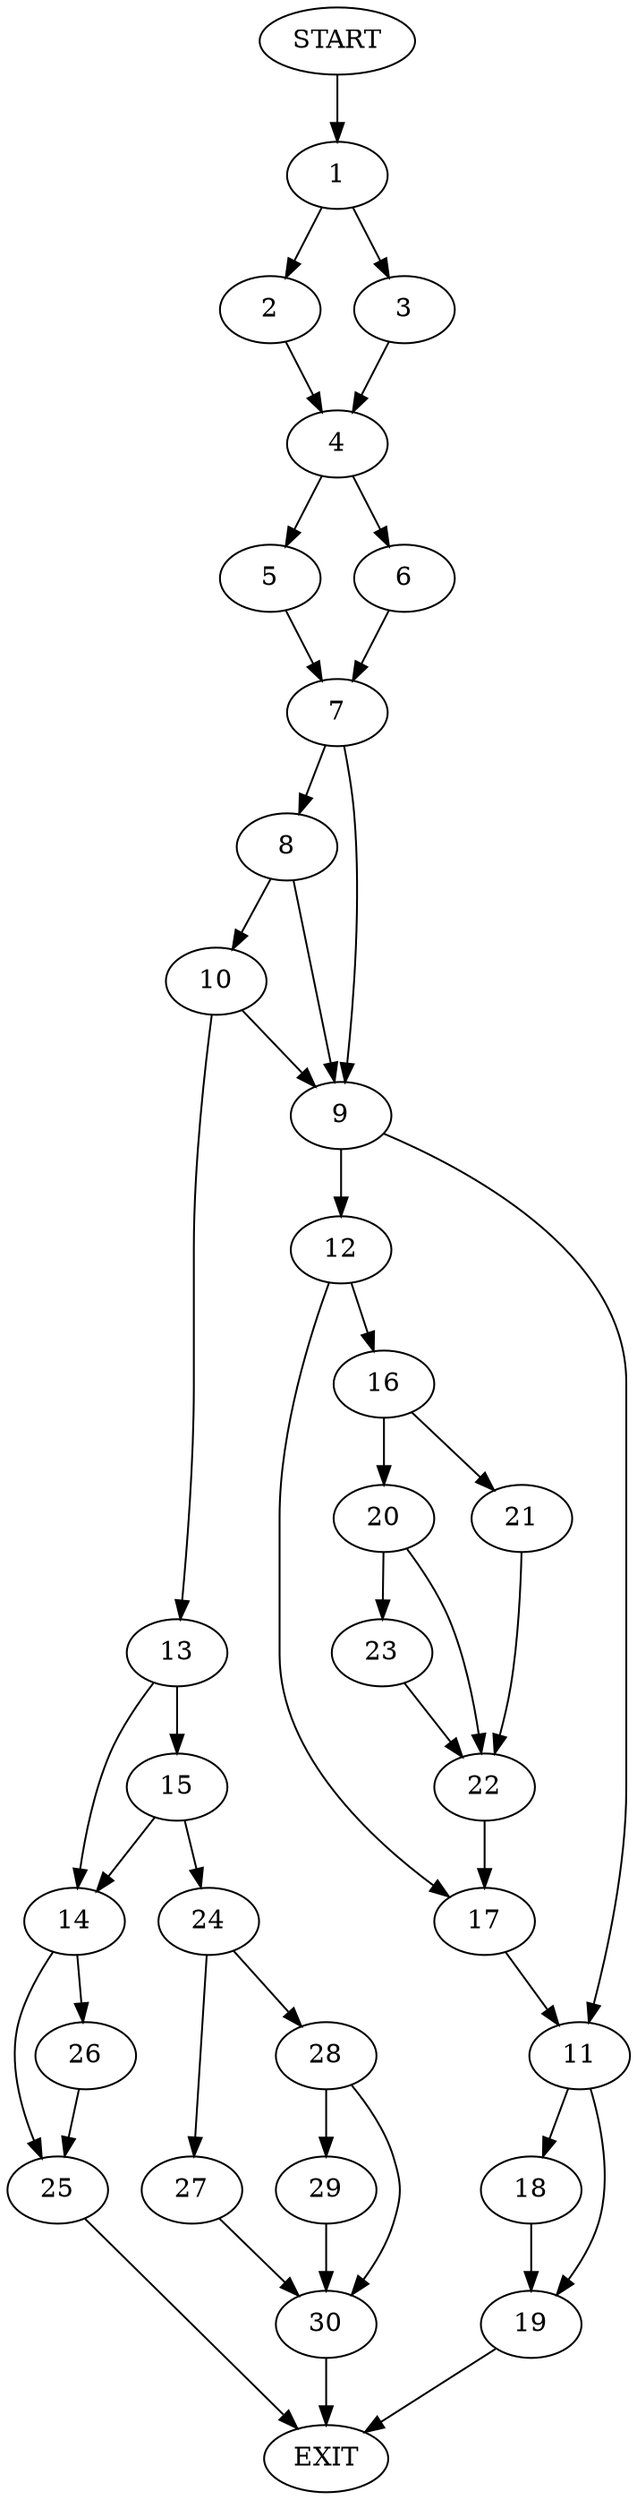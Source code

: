 digraph {
0 [label="START"]
31 [label="EXIT"]
0 -> 1
1 -> 2
1 -> 3
3 -> 4
2 -> 4
4 -> 5
4 -> 6
6 -> 7
5 -> 7
7 -> 8
7 -> 9
8 -> 9
8 -> 10
9 -> 11
9 -> 12
10 -> 9
10 -> 13
13 -> 14
13 -> 15
12 -> 16
12 -> 17
11 -> 18
11 -> 19
17 -> 11
16 -> 20
16 -> 21
20 -> 22
20 -> 23
21 -> 22
23 -> 22
22 -> 17
18 -> 19
19 -> 31
15 -> 24
15 -> 14
14 -> 25
14 -> 26
24 -> 27
24 -> 28
28 -> 29
28 -> 30
27 -> 30
30 -> 31
29 -> 30
25 -> 31
26 -> 25
}
